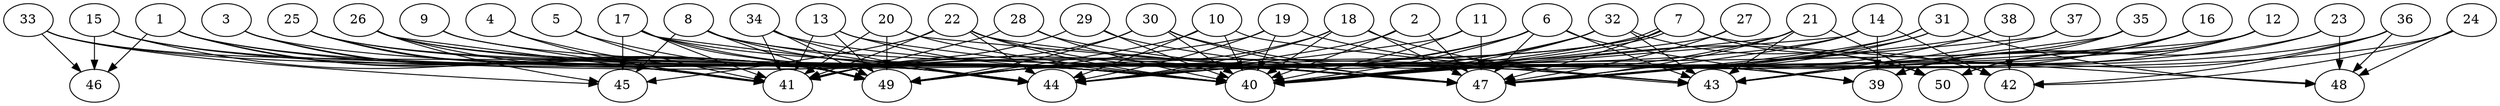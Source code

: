 // DAG automatically generated by daggen at Thu Oct  3 14:07:57 2019
// ./daggen --dot -n 50 --ccr 0.5 --fat 0.9 --regular 0.7 --density 0.9 --mindata 5242880 --maxdata 52428800 
digraph G {
  1 [size="83949568", alpha="0.11", expect_size="41974784"] 
  1 -> 40 [size ="41974784"]
  1 -> 41 [size ="41974784"]
  1 -> 46 [size ="41974784"]
  1 -> 47 [size ="41974784"]
  1 -> 49 [size ="41974784"]
  2 [size="17960960", alpha="0.17", expect_size="8980480"] 
  2 -> 40 [size ="8980480"]
  2 -> 44 [size ="8980480"]
  2 -> 47 [size ="8980480"]
  3 [size="80076800", alpha="0.19", expect_size="40038400"] 
  3 -> 40 [size ="40038400"]
  3 -> 41 [size ="40038400"]
  3 -> 49 [size ="40038400"]
  4 [size="55678976", alpha="0.04", expect_size="27839488"] 
  4 -> 40 [size ="27839488"]
  4 -> 41 [size ="27839488"]
  5 [size="99332096", alpha="0.08", expect_size="49666048"] 
  5 -> 40 [size ="49666048"]
  5 -> 41 [size ="49666048"]
  6 [size="73914368", alpha="0.17", expect_size="36957184"] 
  6 -> 39 [size ="36957184"]
  6 -> 40 [size ="36957184"]
  6 -> 41 [size ="36957184"]
  6 -> 43 [size ="36957184"]
  6 -> 47 [size ="36957184"]
  6 -> 49 [size ="36957184"]
  7 [size="31500288", alpha="0.18", expect_size="15750144"] 
  7 -> 40 [size ="15750144"]
  7 -> 40 [size ="15750144"]
  7 -> 41 [size ="15750144"]
  7 -> 47 [size ="15750144"]
  7 -> 48 [size ="15750144"]
  7 -> 49 [size ="15750144"]
  7 -> 50 [size ="15750144"]
  8 [size="85483520", alpha="0.20", expect_size="42741760"] 
  8 -> 40 [size ="42741760"]
  8 -> 44 [size ="42741760"]
  8 -> 45 [size ="42741760"]
  8 -> 47 [size ="42741760"]
  8 -> 49 [size ="42741760"]
  9 [size="87611392", alpha="0.00", expect_size="43805696"] 
  9 -> 40 [size ="43805696"]
  9 -> 41 [size ="43805696"]
  10 [size="95635456", alpha="0.16", expect_size="47817728"] 
  10 -> 40 [size ="47817728"]
  10 -> 43 [size ="47817728"]
  10 -> 44 [size ="47817728"]
  10 -> 49 [size ="47817728"]
  11 [size="48369664", alpha="0.02", expect_size="24184832"] 
  11 -> 40 [size ="24184832"]
  11 -> 44 [size ="24184832"]
  11 -> 47 [size ="24184832"]
  12 [size="100409344", alpha="0.11", expect_size="50204672"] 
  12 -> 39 [size ="50204672"]
  12 -> 43 [size ="50204672"]
  12 -> 47 [size ="50204672"]
  12 -> 49 [size ="50204672"]
  12 -> 50 [size ="50204672"]
  13 [size="85559296", alpha="0.05", expect_size="42779648"] 
  13 -> 40 [size ="42779648"]
  13 -> 41 [size ="42779648"]
  13 -> 47 [size ="42779648"]
  13 -> 49 [size ="42779648"]
  14 [size="80289792", alpha="0.08", expect_size="40144896"] 
  14 -> 39 [size ="40144896"]
  14 -> 40 [size ="40144896"]
  14 -> 42 [size ="40144896"]
  14 -> 47 [size ="40144896"]
  14 -> 49 [size ="40144896"]
  15 [size="97150976", alpha="0.15", expect_size="48575488"] 
  15 -> 40 [size ="48575488"]
  15 -> 44 [size ="48575488"]
  15 -> 46 [size ="48575488"]
  15 -> 49 [size ="48575488"]
  16 [size="40017920", alpha="0.18", expect_size="20008960"] 
  16 -> 40 [size ="20008960"]
  16 -> 43 [size ="20008960"]
  16 -> 47 [size ="20008960"]
  16 -> 50 [size ="20008960"]
  17 [size="27475968", alpha="0.09", expect_size="13737984"] 
  17 -> 40 [size ="13737984"]
  17 -> 41 [size ="13737984"]
  17 -> 43 [size ="13737984"]
  17 -> 44 [size ="13737984"]
  17 -> 45 [size ="13737984"]
  17 -> 49 [size ="13737984"]
  18 [size="17086464", alpha="0.16", expect_size="8543232"] 
  18 -> 40 [size ="8543232"]
  18 -> 43 [size ="8543232"]
  18 -> 44 [size ="8543232"]
  18 -> 47 [size ="8543232"]
  18 -> 49 [size ="8543232"]
  19 [size="15212544", alpha="0.12", expect_size="7606272"] 
  19 -> 40 [size ="7606272"]
  19 -> 44 [size ="7606272"]
  19 -> 49 [size ="7606272"]
  19 -> 50 [size ="7606272"]
  20 [size="16887808", alpha="0.17", expect_size="8443904"] 
  20 -> 40 [size ="8443904"]
  20 -> 41 [size ="8443904"]
  20 -> 47 [size ="8443904"]
  20 -> 49 [size ="8443904"]
  21 [size="94003200", alpha="0.17", expect_size="47001600"] 
  21 -> 40 [size ="47001600"]
  21 -> 43 [size ="47001600"]
  21 -> 44 [size ="47001600"]
  21 -> 47 [size ="47001600"]
  21 -> 50 [size ="47001600"]
  22 [size="104583168", alpha="0.19", expect_size="52291584"] 
  22 -> 40 [size ="52291584"]
  22 -> 41 [size ="52291584"]
  22 -> 43 [size ="52291584"]
  22 -> 44 [size ="52291584"]
  22 -> 45 [size ="52291584"]
  22 -> 47 [size ="52291584"]
  23 [size="60985344", alpha="0.16", expect_size="30492672"] 
  23 -> 39 [size ="30492672"]
  23 -> 44 [size ="30492672"]
  23 -> 48 [size ="30492672"]
  24 [size="84762624", alpha="0.03", expect_size="42381312"] 
  24 -> 40 [size ="42381312"]
  24 -> 42 [size ="42381312"]
  24 -> 48 [size ="42381312"]
  25 [size="28782592", alpha="0.08", expect_size="14391296"] 
  25 -> 40 [size ="14391296"]
  25 -> 41 [size ="14391296"]
  25 -> 44 [size ="14391296"]
  25 -> 49 [size ="14391296"]
  26 [size="97413120", alpha="0.06", expect_size="48706560"] 
  26 -> 40 [size ="48706560"]
  26 -> 41 [size ="48706560"]
  26 -> 44 [size ="48706560"]
  26 -> 45 [size ="48706560"]
  26 -> 47 [size ="48706560"]
  27 [size="86888448", alpha="0.09", expect_size="43444224"] 
  27 -> 40 [size ="43444224"]
  27 -> 47 [size ="43444224"]
  28 [size="36759552", alpha="0.08", expect_size="18379776"] 
  28 -> 40 [size ="18379776"]
  28 -> 41 [size ="18379776"]
  28 -> 47 [size ="18379776"]
  29 [size="17440768", alpha="0.04", expect_size="8720384"] 
  29 -> 40 [size ="8720384"]
  29 -> 41 [size ="8720384"]
  29 -> 47 [size ="8720384"]
  30 [size="74364928", alpha="0.17", expect_size="37182464"] 
  30 -> 39 [size ="37182464"]
  30 -> 40 [size ="37182464"]
  30 -> 41 [size ="37182464"]
  30 -> 47 [size ="37182464"]
  30 -> 49 [size ="37182464"]
  31 [size="59930624", alpha="0.19", expect_size="29965312"] 
  31 -> 40 [size ="29965312"]
  31 -> 40 [size ="29965312"]
  31 -> 47 [size ="29965312"]
  31 -> 47 [size ="29965312"]
  31 -> 48 [size ="29965312"]
  32 [size="47601664", alpha="0.19", expect_size="23800832"] 
  32 -> 40 [size ="23800832"]
  32 -> 42 [size ="23800832"]
  32 -> 43 [size ="23800832"]
  32 -> 44 [size ="23800832"]
  32 -> 49 [size ="23800832"]
  33 [size="44855296", alpha="0.15", expect_size="22427648"] 
  33 -> 44 [size ="22427648"]
  33 -> 45 [size ="22427648"]
  33 -> 46 [size ="22427648"]
  33 -> 49 [size ="22427648"]
  34 [size="26910720", alpha="0.06", expect_size="13455360"] 
  34 -> 39 [size ="13455360"]
  34 -> 41 [size ="13455360"]
  34 -> 44 [size ="13455360"]
  34 -> 49 [size ="13455360"]
  35 [size="38963200", alpha="0.16", expect_size="19481600"] 
  35 -> 39 [size ="19481600"]
  35 -> 41 [size ="19481600"]
  35 -> 43 [size ="19481600"]
  36 [size="75489280", alpha="0.12", expect_size="37744640"] 
  36 -> 40 [size ="37744640"]
  36 -> 42 [size ="37744640"]
  36 -> 43 [size ="37744640"]
  36 -> 48 [size ="37744640"]
  37 [size="11171840", alpha="0.11", expect_size="5585920"] 
  37 -> 43 [size ="5585920"]
  37 -> 47 [size ="5585920"]
  38 [size="55771136", alpha="0.12", expect_size="27885568"] 
  38 -> 40 [size ="27885568"]
  38 -> 42 [size ="27885568"]
  38 -> 47 [size ="27885568"]
  39 [size="95543296", alpha="0.14", expect_size="47771648"] 
  40 [size="18868224", alpha="0.17", expect_size="9434112"] 
  41 [size="99641344", alpha="0.18", expect_size="49820672"] 
  42 [size="92631040", alpha="0.19", expect_size="46315520"] 
  43 [size="87762944", alpha="0.10", expect_size="43881472"] 
  44 [size="65740800", alpha="0.17", expect_size="32870400"] 
  45 [size="96366592", alpha="0.08", expect_size="48183296"] 
  46 [size="77563904", alpha="0.18", expect_size="38781952"] 
  47 [size="38868992", alpha="0.04", expect_size="19434496"] 
  48 [size="91641856", alpha="0.15", expect_size="45820928"] 
  49 [size="53741568", alpha="0.08", expect_size="26870784"] 
  50 [size="24270848", alpha="0.14", expect_size="12135424"] 
}
